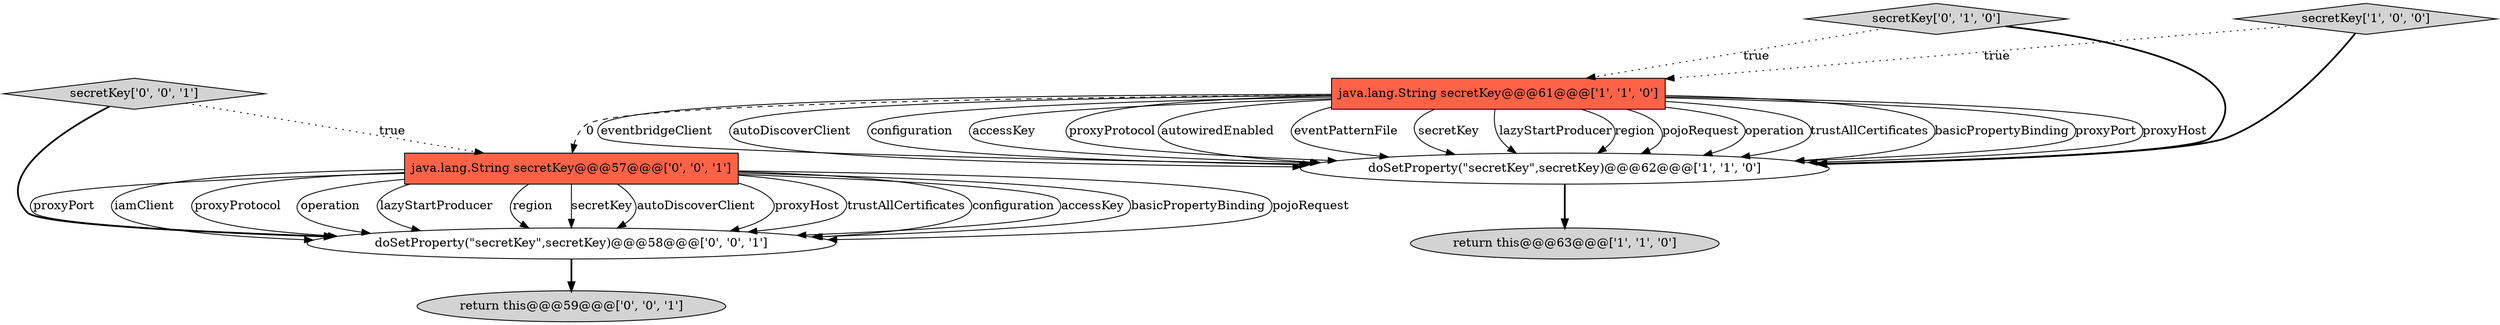 digraph {
3 [style = filled, label = "secretKey['1', '0', '0']", fillcolor = lightgray, shape = diamond image = "AAA0AAABBB1BBB"];
0 [style = filled, label = "java.lang.String secretKey@@@61@@@['1', '1', '0']", fillcolor = tomato, shape = box image = "AAA0AAABBB1BBB"];
1 [style = filled, label = "return this@@@63@@@['1', '1', '0']", fillcolor = lightgray, shape = ellipse image = "AAA0AAABBB1BBB"];
8 [style = filled, label = "doSetProperty(\"secretKey\",secretKey)@@@58@@@['0', '0', '1']", fillcolor = white, shape = ellipse image = "AAA0AAABBB3BBB"];
6 [style = filled, label = "secretKey['0', '0', '1']", fillcolor = lightgray, shape = diamond image = "AAA0AAABBB3BBB"];
5 [style = filled, label = "java.lang.String secretKey@@@57@@@['0', '0', '1']", fillcolor = tomato, shape = box image = "AAA0AAABBB3BBB"];
2 [style = filled, label = "doSetProperty(\"secretKey\",secretKey)@@@62@@@['1', '1', '0']", fillcolor = white, shape = ellipse image = "AAA0AAABBB1BBB"];
4 [style = filled, label = "secretKey['0', '1', '0']", fillcolor = lightgray, shape = diamond image = "AAA0AAABBB2BBB"];
7 [style = filled, label = "return this@@@59@@@['0', '0', '1']", fillcolor = lightgray, shape = ellipse image = "AAA0AAABBB3BBB"];
0->2 [style = solid, label="autowiredEnabled"];
5->8 [style = solid, label="proxyHost"];
0->2 [style = solid, label="eventPatternFile"];
0->2 [style = solid, label="secretKey"];
5->8 [style = solid, label="trustAllCertificates"];
0->5 [style = dashed, label="0"];
0->2 [style = solid, label="lazyStartProducer"];
0->2 [style = solid, label="region"];
2->1 [style = bold, label=""];
5->8 [style = solid, label="configuration"];
5->8 [style = solid, label="accessKey"];
5->8 [style = solid, label="basicPropertyBinding"];
4->0 [style = dotted, label="true"];
5->8 [style = solid, label="pojoRequest"];
5->8 [style = solid, label="proxyPort"];
0->2 [style = solid, label="pojoRequest"];
0->2 [style = solid, label="operation"];
4->2 [style = bold, label=""];
0->2 [style = solid, label="trustAllCertificates"];
0->2 [style = solid, label="basicPropertyBinding"];
8->7 [style = bold, label=""];
6->5 [style = dotted, label="true"];
0->2 [style = solid, label="proxyPort"];
0->2 [style = solid, label="proxyHost"];
3->2 [style = bold, label=""];
5->8 [style = solid, label="iamClient"];
5->8 [style = solid, label="proxyProtocol"];
6->8 [style = bold, label=""];
0->2 [style = solid, label="eventbridgeClient"];
3->0 [style = dotted, label="true"];
5->8 [style = solid, label="operation"];
0->2 [style = solid, label="autoDiscoverClient"];
5->8 [style = solid, label="lazyStartProducer"];
5->8 [style = solid, label="region"];
5->8 [style = solid, label="secretKey"];
0->2 [style = solid, label="configuration"];
5->8 [style = solid, label="autoDiscoverClient"];
0->2 [style = solid, label="accessKey"];
0->2 [style = solid, label="proxyProtocol"];
}
